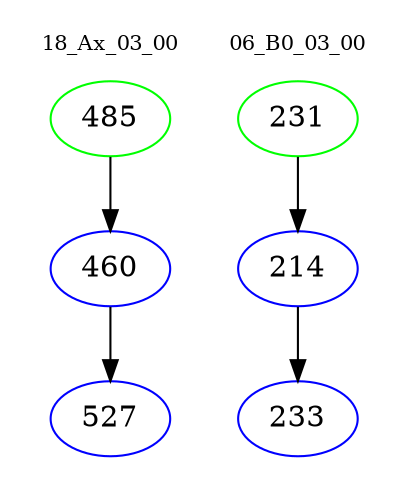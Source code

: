 digraph{
subgraph cluster_0 {
color = white
label = "18_Ax_03_00";
fontsize=10;
T0_485 [label="485", color="green"]
T0_485 -> T0_460 [color="black"]
T0_460 [label="460", color="blue"]
T0_460 -> T0_527 [color="black"]
T0_527 [label="527", color="blue"]
}
subgraph cluster_1 {
color = white
label = "06_B0_03_00";
fontsize=10;
T1_231 [label="231", color="green"]
T1_231 -> T1_214 [color="black"]
T1_214 [label="214", color="blue"]
T1_214 -> T1_233 [color="black"]
T1_233 [label="233", color="blue"]
}
}
